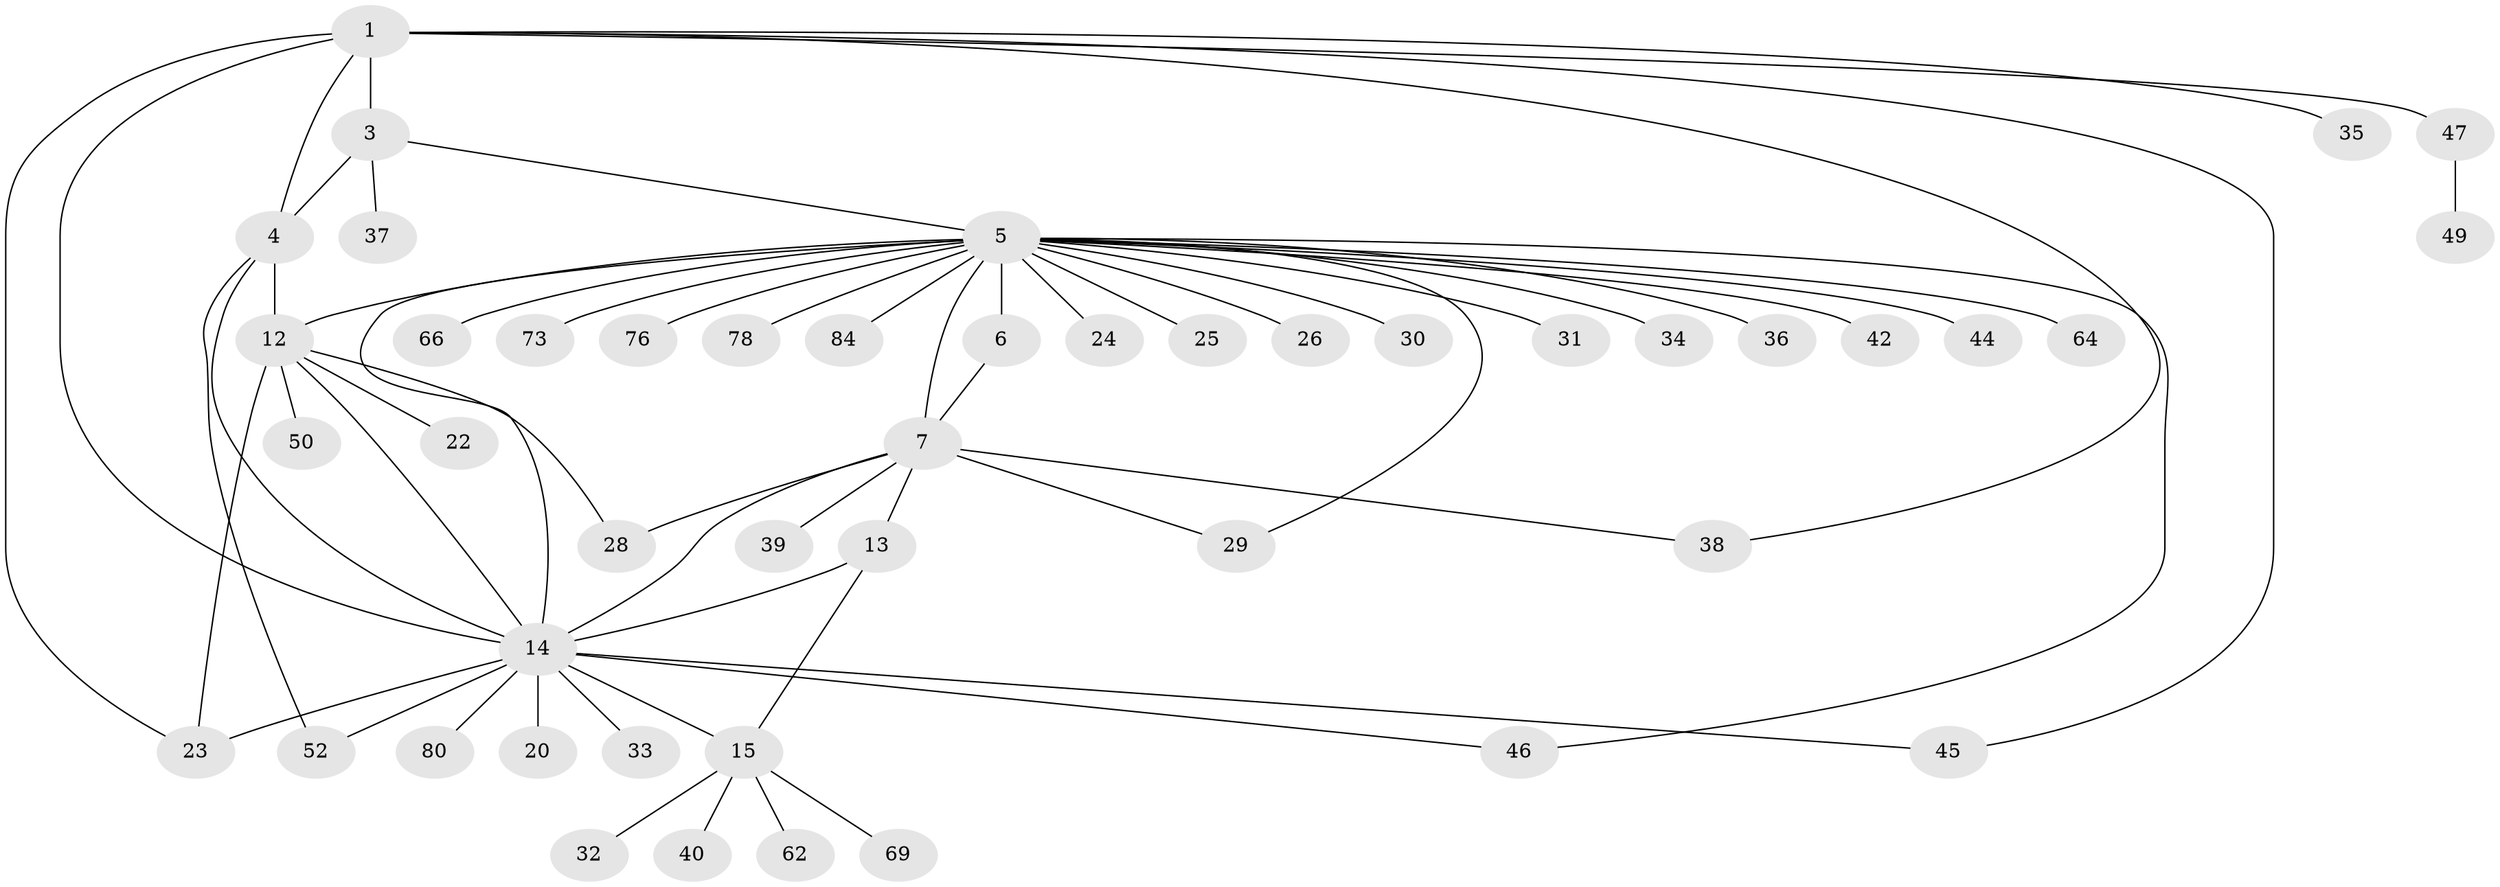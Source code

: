 // original degree distribution, {9: 0.05434782608695652, 4: 0.05434782608695652, 5: 0.05434782608695652, 3: 0.05434782608695652, 16: 0.010869565217391304, 10: 0.010869565217391304, 11: 0.010869565217391304, 13: 0.010869565217391304, 7: 0.021739130434782608, 1: 0.5760869565217391, 2: 0.14130434782608695}
// Generated by graph-tools (version 1.1) at 2025/16/03/09/25 04:16:07]
// undirected, 46 vertices, 62 edges
graph export_dot {
graph [start="1"]
  node [color=gray90,style=filled];
  1 [super="+2"];
  3;
  4 [super="+21+54+55"];
  5 [super="+8+92+70+63+27"];
  6;
  7;
  12;
  13 [super="+85"];
  14 [super="+48+65+60+91+53+17+16"];
  15;
  20 [super="+61+89"];
  22;
  23 [super="+67"];
  24;
  25;
  26;
  28 [super="+86+75"];
  29;
  30;
  31;
  32;
  33;
  34;
  35;
  36;
  37 [super="+43"];
  38;
  39;
  40;
  42;
  44;
  45;
  46 [super="+74"];
  47 [super="+79"];
  49;
  50;
  52;
  62;
  64 [super="+82"];
  66;
  69;
  73;
  76;
  78;
  80;
  84;
  1 -- 3 [weight=2];
  1 -- 4 [weight=2];
  1 -- 14 [weight=2];
  1 -- 35;
  1 -- 38;
  1 -- 45;
  1 -- 47;
  1 -- 23;
  3 -- 4;
  3 -- 37;
  3 -- 5;
  4 -- 12 [weight=3];
  4 -- 52;
  4 -- 14;
  5 -- 6 [weight=2];
  5 -- 7 [weight=2];
  5 -- 24;
  5 -- 36;
  5 -- 64;
  5 -- 66;
  5 -- 73;
  5 -- 76;
  5 -- 12 [weight=3];
  5 -- 78;
  5 -- 84;
  5 -- 25;
  5 -- 26;
  5 -- 29;
  5 -- 30;
  5 -- 31;
  5 -- 34;
  5 -- 42;
  5 -- 44;
  5 -- 46;
  5 -- 14 [weight=2];
  6 -- 7;
  7 -- 13;
  7 -- 28;
  7 -- 29;
  7 -- 38;
  7 -- 39;
  7 -- 14;
  12 -- 14;
  12 -- 22;
  12 -- 23;
  12 -- 28;
  12 -- 50;
  13 -- 14 [weight=2];
  13 -- 15;
  14 -- 15 [weight=2];
  14 -- 23;
  14 -- 33;
  14 -- 45;
  14 -- 80;
  14 -- 20 [weight=3];
  14 -- 52;
  14 -- 46;
  15 -- 32;
  15 -- 40;
  15 -- 62;
  15 -- 69;
  47 -- 49;
}

